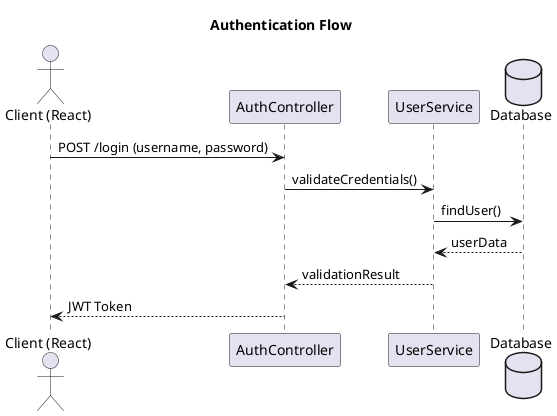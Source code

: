 @startuml "Authentication Flow"

title Authentication Flow

actor Client as "Client (React)"
participant AuthController
participant UserService
database Database

Client -> AuthController: POST /login (username, password)
AuthController -> UserService: validateCredentials()
UserService -> Database: findUser()
Database --> UserService: userData
UserService --> AuthController: validationResult
AuthController --> Client: JWT Token

@enduml